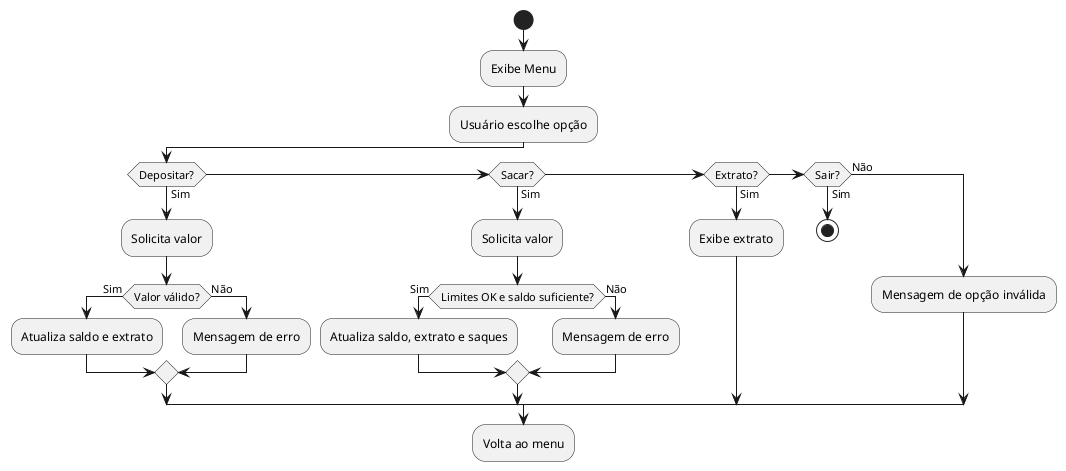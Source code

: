 @startuml
start
:Exibe Menu;
:Usuário escolhe opção;
if (Depositar?) then (Sim)
  :Solicita valor;
  if (Valor válido?) then (Sim)
    :Atualiza saldo e extrato;
  else (Não)
    :Mensagem de erro;
  endif
elseif (Sacar?) then (Sim)
  :Solicita valor;
  if (Limites OK e saldo suficiente?) then (Sim)
    :Atualiza saldo, extrato e saques;
  else (Não)
    :Mensagem de erro;
  endif
elseif (Extrato?) then (Sim)
  :Exibe extrato;
elseif (Sair?) then (Sim)
  stop
else (Não)
  :Mensagem de opção inválida;
endif
:Volta ao menu;
@enduml